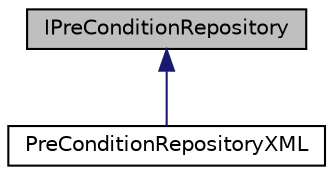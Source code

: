 digraph "IPreConditionRepository"
{
  edge [fontname="Helvetica",fontsize="10",labelfontname="Helvetica",labelfontsize="10"];
  node [fontname="Helvetica",fontsize="10",shape=record];
  Node0 [label="IPreConditionRepository",height=0.2,width=0.4,color="black", fillcolor="grey75", style="filled", fontcolor="black"];
  Node0 -> Node1 [dir="back",color="midnightblue",fontsize="10",style="solid",fontname="Helvetica"];
  Node1 [label="PreConditionRepositoryXML",height=0.2,width=0.4,color="black", fillcolor="white", style="filled",URL="$class_pre_condition_repository_x_m_l.html",tooltip="Developed by: Peao (rngs); Pre condition repository XM. "];
}
